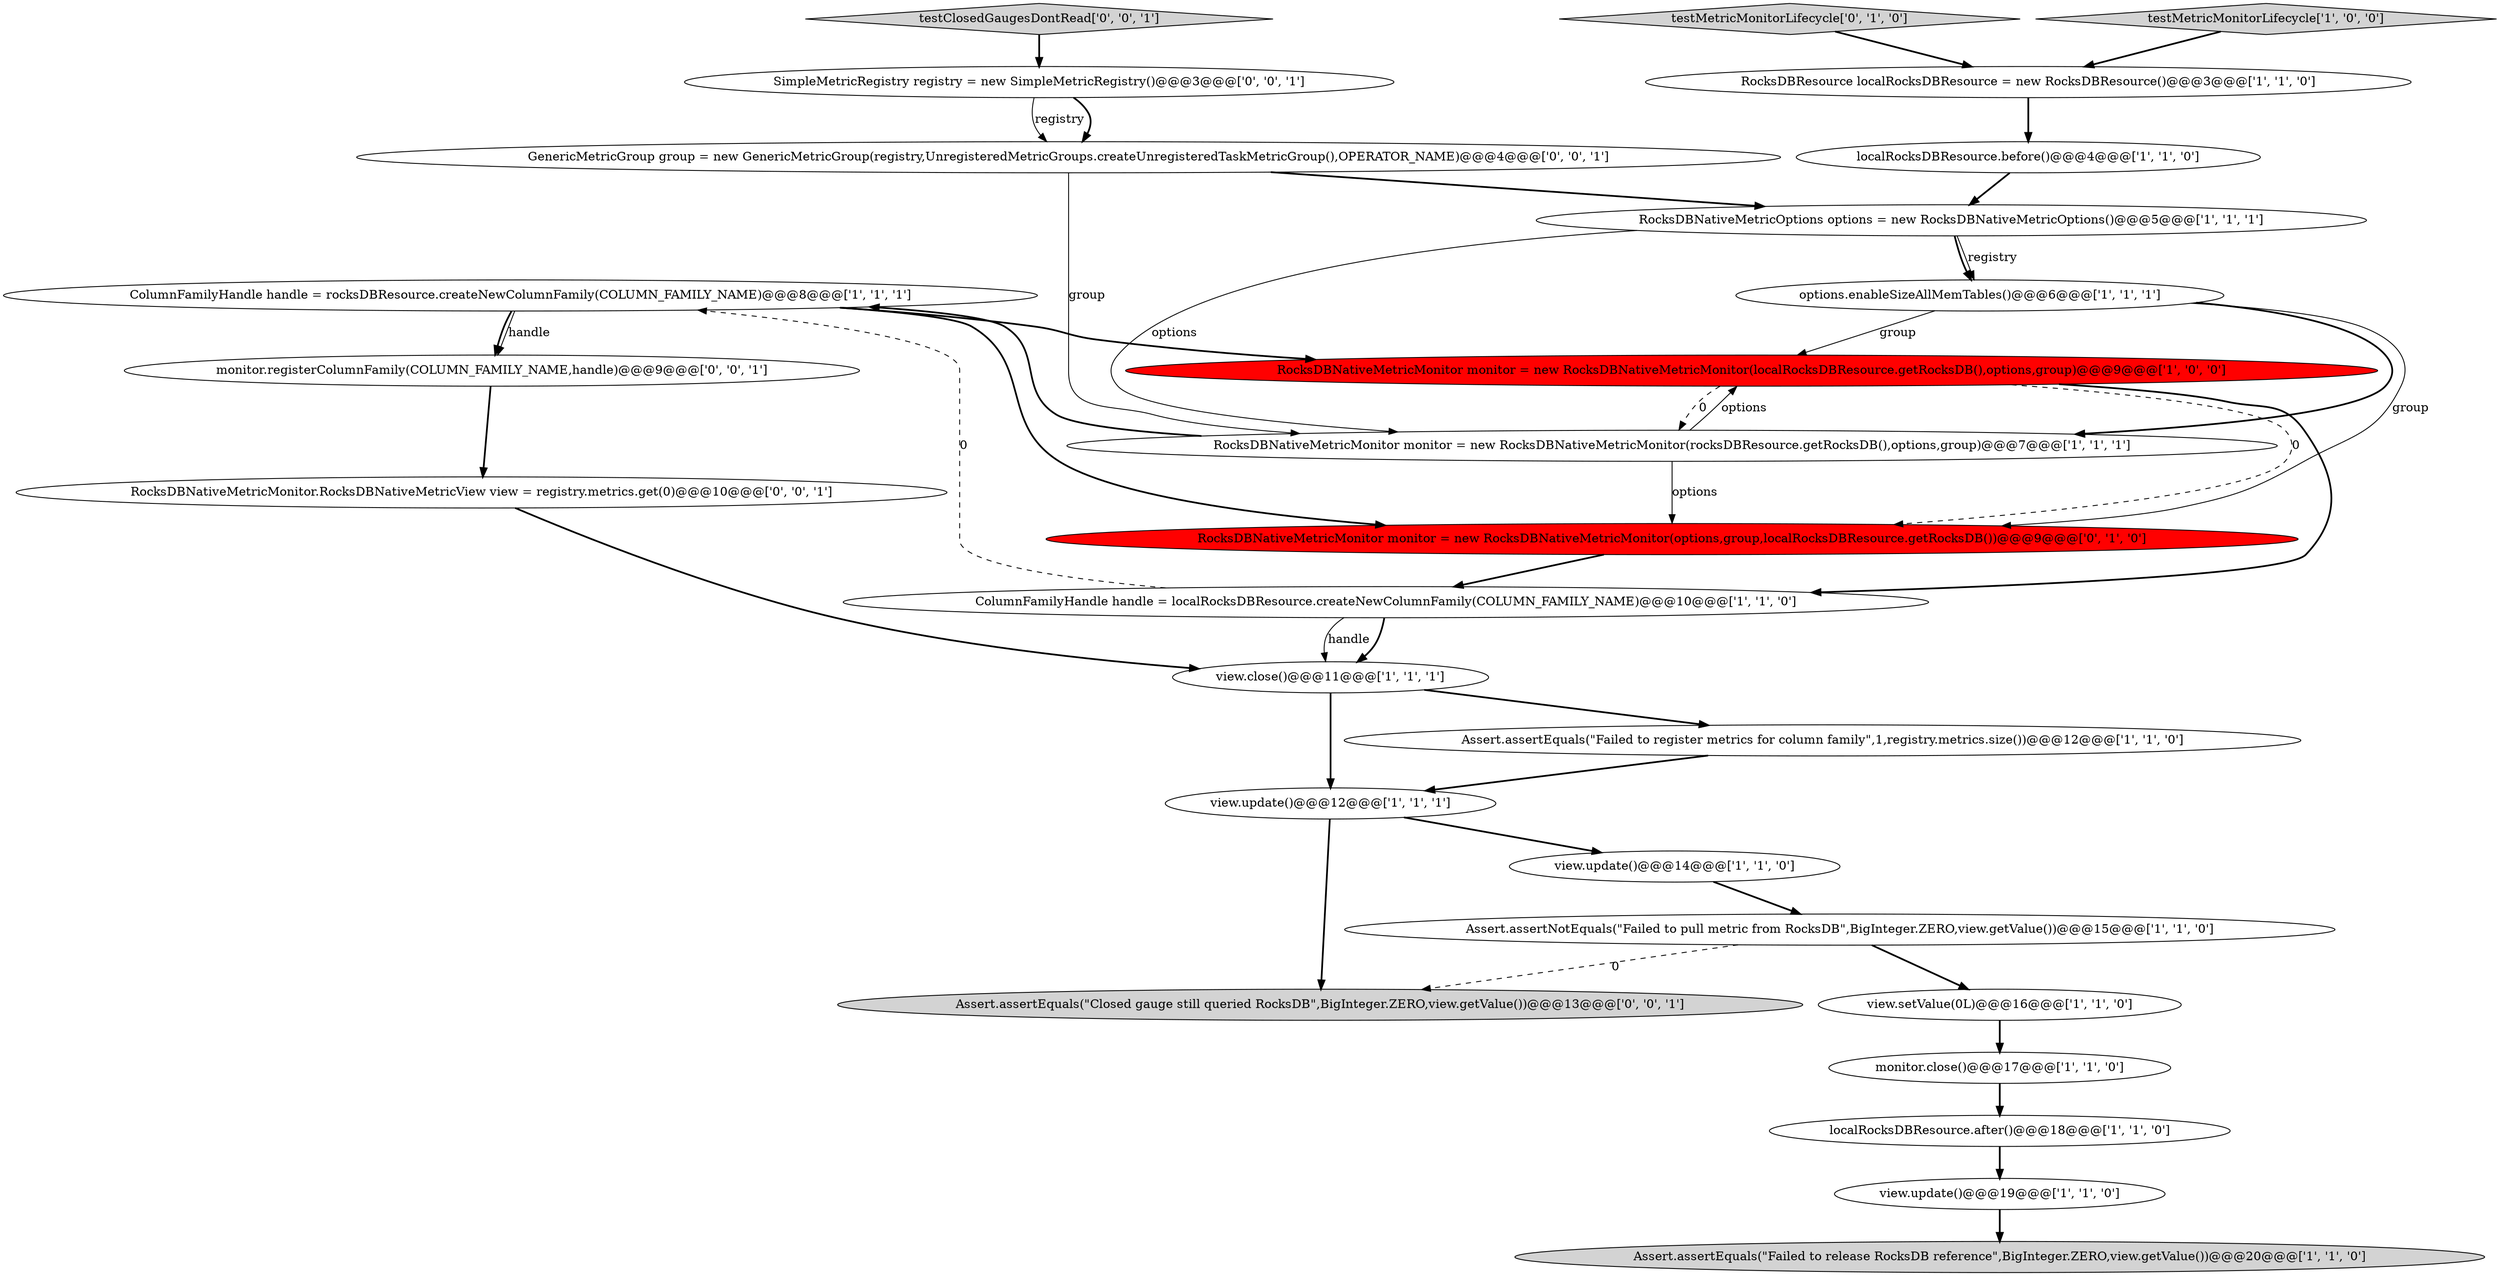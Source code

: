 digraph {
7 [style = filled, label = "ColumnFamilyHandle handle = rocksDBResource.createNewColumnFamily(COLUMN_FAMILY_NAME)@@@8@@@['1', '1', '1']", fillcolor = white, shape = ellipse image = "AAA0AAABBB1BBB"];
13 [style = filled, label = "view.setValue(0L)@@@16@@@['1', '1', '0']", fillcolor = white, shape = ellipse image = "AAA0AAABBB1BBB"];
14 [style = filled, label = "RocksDBNativeMetricOptions options = new RocksDBNativeMetricOptions()@@@5@@@['1', '1', '1']", fillcolor = white, shape = ellipse image = "AAA0AAABBB1BBB"];
1 [style = filled, label = "options.enableSizeAllMemTables()@@@6@@@['1', '1', '1']", fillcolor = white, shape = ellipse image = "AAA0AAABBB1BBB"];
0 [style = filled, label = "Assert.assertNotEquals(\"Failed to pull metric from RocksDB\",BigInteger.ZERO,view.getValue())@@@15@@@['1', '1', '0']", fillcolor = white, shape = ellipse image = "AAA0AAABBB1BBB"];
21 [style = filled, label = "SimpleMetricRegistry registry = new SimpleMetricRegistry()@@@3@@@['0', '0', '1']", fillcolor = white, shape = ellipse image = "AAA0AAABBB3BBB"];
26 [style = filled, label = "testClosedGaugesDontRead['0', '0', '1']", fillcolor = lightgray, shape = diamond image = "AAA0AAABBB3BBB"];
10 [style = filled, label = "monitor.close()@@@17@@@['1', '1', '0']", fillcolor = white, shape = ellipse image = "AAA0AAABBB1BBB"];
16 [style = filled, label = "RocksDBResource localRocksDBResource = new RocksDBResource()@@@3@@@['1', '1', '0']", fillcolor = white, shape = ellipse image = "AAA0AAABBB1BBB"];
18 [style = filled, label = "view.close()@@@11@@@['1', '1', '1']", fillcolor = white, shape = ellipse image = "AAA0AAABBB1BBB"];
15 [style = filled, label = "RocksDBNativeMetricMonitor monitor = new RocksDBNativeMetricMonitor(localRocksDBResource.getRocksDB(),options,group)@@@9@@@['1', '0', '0']", fillcolor = red, shape = ellipse image = "AAA1AAABBB1BBB"];
17 [style = filled, label = "localRocksDBResource.after()@@@18@@@['1', '1', '0']", fillcolor = white, shape = ellipse image = "AAA0AAABBB1BBB"];
12 [style = filled, label = "view.update()@@@12@@@['1', '1', '1']", fillcolor = white, shape = ellipse image = "AAA0AAABBB1BBB"];
9 [style = filled, label = "testMetricMonitorLifecycle['1', '0', '0']", fillcolor = lightgray, shape = diamond image = "AAA0AAABBB1BBB"];
5 [style = filled, label = "ColumnFamilyHandle handle = localRocksDBResource.createNewColumnFamily(COLUMN_FAMILY_NAME)@@@10@@@['1', '1', '0']", fillcolor = white, shape = ellipse image = "AAA0AAABBB1BBB"];
22 [style = filled, label = "monitor.registerColumnFamily(COLUMN_FAMILY_NAME,handle)@@@9@@@['0', '0', '1']", fillcolor = white, shape = ellipse image = "AAA0AAABBB3BBB"];
25 [style = filled, label = "RocksDBNativeMetricMonitor.RocksDBNativeMetricView view = registry.metrics.get(0)@@@10@@@['0', '0', '1']", fillcolor = white, shape = ellipse image = "AAA0AAABBB3BBB"];
23 [style = filled, label = "Assert.assertEquals(\"Closed gauge still queried RocksDB\",BigInteger.ZERO,view.getValue())@@@13@@@['0', '0', '1']", fillcolor = lightgray, shape = ellipse image = "AAA0AAABBB3BBB"];
4 [style = filled, label = "view.update()@@@19@@@['1', '1', '0']", fillcolor = white, shape = ellipse image = "AAA0AAABBB1BBB"];
3 [style = filled, label = "Assert.assertEquals(\"Failed to register metrics for column family\",1,registry.metrics.size())@@@12@@@['1', '1', '0']", fillcolor = white, shape = ellipse image = "AAA0AAABBB1BBB"];
8 [style = filled, label = "view.update()@@@14@@@['1', '1', '0']", fillcolor = white, shape = ellipse image = "AAA0AAABBB1BBB"];
2 [style = filled, label = "localRocksDBResource.before()@@@4@@@['1', '1', '0']", fillcolor = white, shape = ellipse image = "AAA0AAABBB1BBB"];
24 [style = filled, label = "GenericMetricGroup group = new GenericMetricGroup(registry,UnregisteredMetricGroups.createUnregisteredTaskMetricGroup(),OPERATOR_NAME)@@@4@@@['0', '0', '1']", fillcolor = white, shape = ellipse image = "AAA0AAABBB3BBB"];
11 [style = filled, label = "Assert.assertEquals(\"Failed to release RocksDB reference\",BigInteger.ZERO,view.getValue())@@@20@@@['1', '1', '0']", fillcolor = lightgray, shape = ellipse image = "AAA0AAABBB1BBB"];
20 [style = filled, label = "RocksDBNativeMetricMonitor monitor = new RocksDBNativeMetricMonitor(options,group,localRocksDBResource.getRocksDB())@@@9@@@['0', '1', '0']", fillcolor = red, shape = ellipse image = "AAA1AAABBB2BBB"];
6 [style = filled, label = "RocksDBNativeMetricMonitor monitor = new RocksDBNativeMetricMonitor(rocksDBResource.getRocksDB(),options,group)@@@7@@@['1', '1', '1']", fillcolor = white, shape = ellipse image = "AAA0AAABBB1BBB"];
19 [style = filled, label = "testMetricMonitorLifecycle['0', '1', '0']", fillcolor = lightgray, shape = diamond image = "AAA0AAABBB2BBB"];
13->10 [style = bold, label=""];
22->25 [style = bold, label=""];
18->3 [style = bold, label=""];
15->20 [style = dashed, label="0"];
0->13 [style = bold, label=""];
1->20 [style = solid, label="group"];
0->23 [style = dashed, label="0"];
25->18 [style = bold, label=""];
18->12 [style = bold, label=""];
10->17 [style = bold, label=""];
21->24 [style = bold, label=""];
5->18 [style = bold, label=""];
14->1 [style = solid, label="registry"];
7->20 [style = bold, label=""];
3->12 [style = bold, label=""];
16->2 [style = bold, label=""];
21->24 [style = solid, label="registry"];
6->20 [style = solid, label="options"];
9->16 [style = bold, label=""];
15->5 [style = bold, label=""];
14->1 [style = bold, label=""];
14->6 [style = solid, label="options"];
19->16 [style = bold, label=""];
20->5 [style = bold, label=""];
24->14 [style = bold, label=""];
26->21 [style = bold, label=""];
8->0 [style = bold, label=""];
7->22 [style = bold, label=""];
1->6 [style = bold, label=""];
1->15 [style = solid, label="group"];
12->8 [style = bold, label=""];
5->18 [style = solid, label="handle"];
2->14 [style = bold, label=""];
7->22 [style = solid, label="handle"];
15->6 [style = dashed, label="0"];
6->15 [style = solid, label="options"];
7->15 [style = bold, label=""];
12->23 [style = bold, label=""];
5->7 [style = dashed, label="0"];
6->7 [style = bold, label=""];
4->11 [style = bold, label=""];
24->6 [style = solid, label="group"];
17->4 [style = bold, label=""];
}
